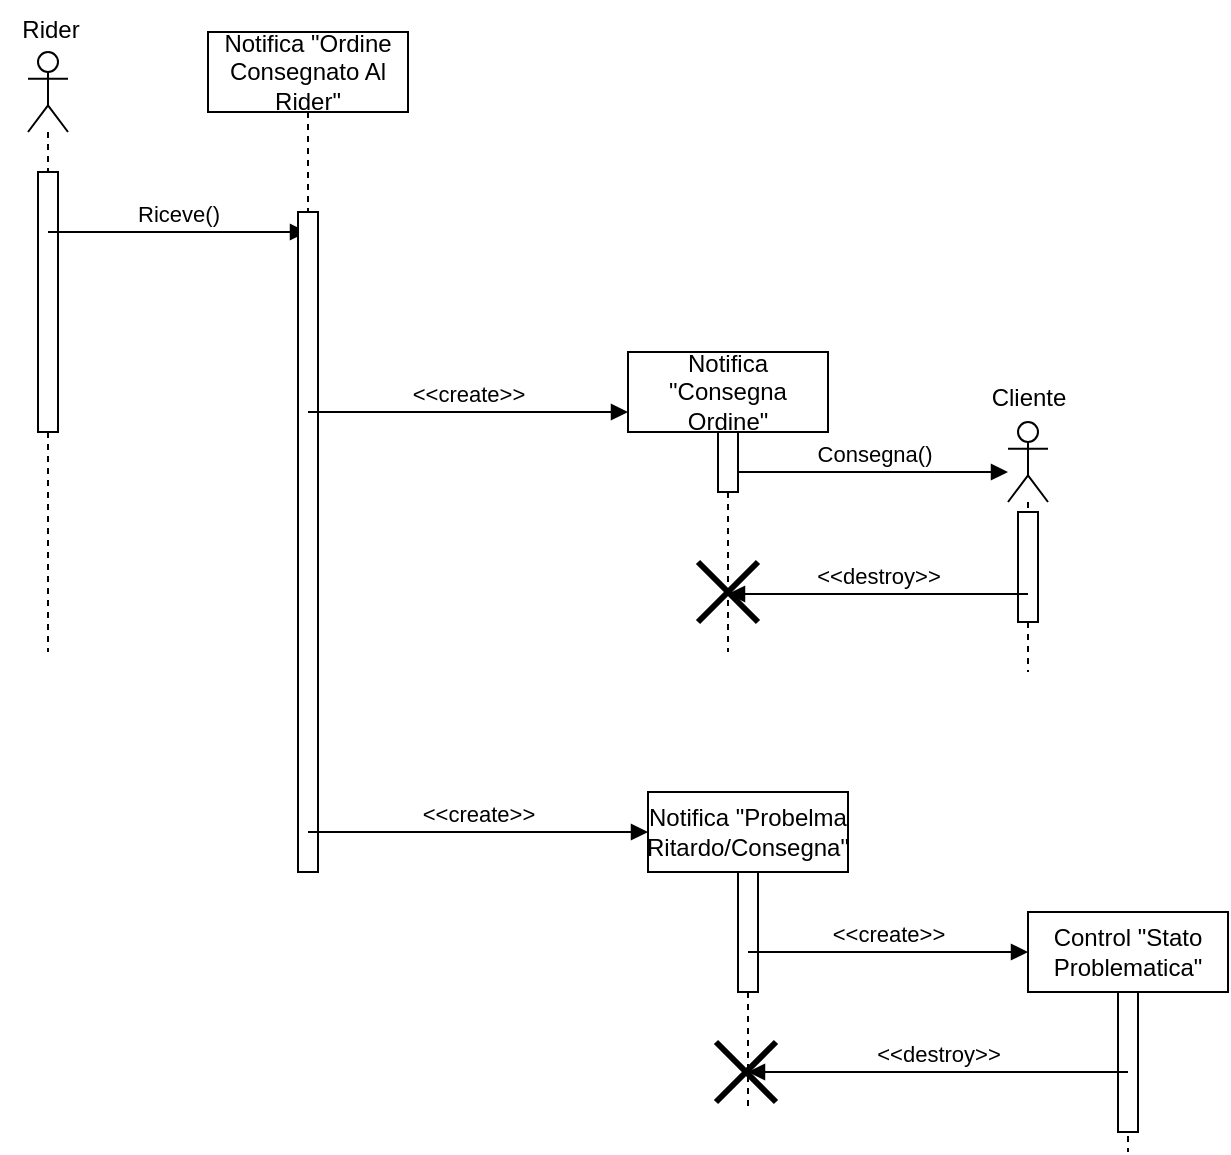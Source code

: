 <mxfile version="21.7.5" type="device">
  <diagram name="Pagina-1" id="SsYl7P7pGPsRIA3ntQwg">
    <mxGraphModel dx="1104" dy="516" grid="1" gridSize="10" guides="1" tooltips="1" connect="1" arrows="1" fold="1" page="1" pageScale="1" pageWidth="827" pageHeight="1169" math="0" shadow="0">
      <root>
        <mxCell id="0" />
        <mxCell id="1" parent="0" />
        <mxCell id="3QqCWY1nqPLb-5XydY6h-1" value="" style="shape=umlLifeline;perimeter=lifelinePerimeter;whiteSpace=wrap;html=1;container=1;dropTarget=0;collapsible=0;recursiveResize=0;outlineConnect=0;portConstraint=eastwest;newEdgeStyle={&quot;curved&quot;:0,&quot;rounded&quot;:0};participant=umlActor;" parent="1" vertex="1">
          <mxGeometry x="40" y="40" width="20" height="300" as="geometry" />
        </mxCell>
        <mxCell id="3QqCWY1nqPLb-5XydY6h-4" value="" style="html=1;points=[[0,0,0,0,5],[0,1,0,0,-5],[1,0,0,0,5],[1,1,0,0,-5]];perimeter=orthogonalPerimeter;outlineConnect=0;targetShapes=umlLifeline;portConstraint=eastwest;newEdgeStyle={&quot;curved&quot;:0,&quot;rounded&quot;:0};" parent="3QqCWY1nqPLb-5XydY6h-1" vertex="1">
          <mxGeometry x="5" y="60" width="10" height="130" as="geometry" />
        </mxCell>
        <mxCell id="3QqCWY1nqPLb-5XydY6h-3" value="Rider" style="text;html=1;align=center;verticalAlign=middle;resizable=0;points=[];autosize=1;strokeColor=none;fillColor=none;" parent="1" vertex="1">
          <mxGeometry x="26" y="14" width="50" height="30" as="geometry" />
        </mxCell>
        <mxCell id="3QqCWY1nqPLb-5XydY6h-5" value="Riceve()" style="html=1;verticalAlign=bottom;endArrow=block;curved=0;rounded=0;" parent="1" target="3QqCWY1nqPLb-5XydY6h-6" edge="1">
          <mxGeometry width="80" relative="1" as="geometry">
            <mxPoint x="50" y="130" as="sourcePoint" />
            <mxPoint x="130" y="130" as="targetPoint" />
          </mxGeometry>
        </mxCell>
        <mxCell id="3QqCWY1nqPLb-5XydY6h-6" value="Notifica &quot;Ordine Consegnato Al Rider&quot;" style="shape=umlLifeline;perimeter=lifelinePerimeter;whiteSpace=wrap;html=1;container=1;dropTarget=0;collapsible=0;recursiveResize=0;outlineConnect=0;portConstraint=eastwest;newEdgeStyle={&quot;curved&quot;:0,&quot;rounded&quot;:0};" parent="1" vertex="1">
          <mxGeometry x="130" y="30" width="100" height="420" as="geometry" />
        </mxCell>
        <mxCell id="VDj1YGgOSg1vTGKSH8Dw-1" value="" style="html=1;points=[[0,0,0,0,5],[0,1,0,0,-5],[1,0,0,0,5],[1,1,0,0,-5]];perimeter=orthogonalPerimeter;outlineConnect=0;targetShapes=umlLifeline;portConstraint=eastwest;newEdgeStyle={&quot;curved&quot;:0,&quot;rounded&quot;:0};" parent="3QqCWY1nqPLb-5XydY6h-6" vertex="1">
          <mxGeometry x="45" y="90" width="10" height="330" as="geometry" />
        </mxCell>
        <mxCell id="VDj1YGgOSg1vTGKSH8Dw-2" value="&amp;lt;&amp;lt;create&amp;gt;&amp;gt;" style="html=1;verticalAlign=bottom;endArrow=block;curved=0;rounded=0;" parent="1" edge="1">
          <mxGeometry width="80" relative="1" as="geometry">
            <mxPoint x="180" y="220" as="sourcePoint" />
            <mxPoint x="340" y="220" as="targetPoint" />
          </mxGeometry>
        </mxCell>
        <mxCell id="VDj1YGgOSg1vTGKSH8Dw-4" value="Notifica &quot;Consegna Ordine&quot;" style="shape=umlLifeline;perimeter=lifelinePerimeter;whiteSpace=wrap;html=1;container=1;dropTarget=0;collapsible=0;recursiveResize=0;outlineConnect=0;portConstraint=eastwest;newEdgeStyle={&quot;curved&quot;:0,&quot;rounded&quot;:0};" parent="1" vertex="1">
          <mxGeometry x="340" y="190" width="100" height="150" as="geometry" />
        </mxCell>
        <mxCell id="VDj1YGgOSg1vTGKSH8Dw-20" value="" style="shape=umlDestroy;whiteSpace=wrap;html=1;strokeWidth=3;targetShapes=umlLifeline;" parent="VDj1YGgOSg1vTGKSH8Dw-4" vertex="1">
          <mxGeometry x="35" y="105" width="30" height="30" as="geometry" />
        </mxCell>
        <mxCell id="VDj1YGgOSg1vTGKSH8Dw-5" value="" style="html=1;points=[[0,0,0,0,5],[0,1,0,0,-5],[1,0,0,0,5],[1,1,0,0,-5]];perimeter=orthogonalPerimeter;outlineConnect=0;targetShapes=umlLifeline;portConstraint=eastwest;newEdgeStyle={&quot;curved&quot;:0,&quot;rounded&quot;:0};" parent="1" vertex="1">
          <mxGeometry x="385" y="230" width="10" height="30" as="geometry" />
        </mxCell>
        <mxCell id="VDj1YGgOSg1vTGKSH8Dw-6" value="Consegna()" style="html=1;verticalAlign=bottom;endArrow=block;curved=0;rounded=0;" parent="1" edge="1">
          <mxGeometry width="80" relative="1" as="geometry">
            <mxPoint x="395" y="250" as="sourcePoint" />
            <mxPoint x="530" y="250" as="targetPoint" />
          </mxGeometry>
        </mxCell>
        <mxCell id="VDj1YGgOSg1vTGKSH8Dw-8" value="&amp;lt;&amp;lt;create&amp;gt;&amp;gt;" style="html=1;verticalAlign=bottom;endArrow=block;curved=0;rounded=0;" parent="1" edge="1">
          <mxGeometry width="80" relative="1" as="geometry">
            <mxPoint x="180" y="430" as="sourcePoint" />
            <mxPoint x="350" y="430" as="targetPoint" />
          </mxGeometry>
        </mxCell>
        <mxCell id="VDj1YGgOSg1vTGKSH8Dw-9" value="Notifica &quot;Probelma Ritardo/Consegna&quot;" style="shape=umlLifeline;perimeter=lifelinePerimeter;whiteSpace=wrap;html=1;container=1;dropTarget=0;collapsible=0;recursiveResize=0;outlineConnect=0;portConstraint=eastwest;newEdgeStyle={&quot;curved&quot;:0,&quot;rounded&quot;:0};" parent="1" vertex="1">
          <mxGeometry x="350" y="410" width="100" height="160" as="geometry" />
        </mxCell>
        <mxCell id="VDj1YGgOSg1vTGKSH8Dw-10" value="" style="html=1;points=[[0,0,0,0,5],[0,1,0,0,-5],[1,0,0,0,5],[1,1,0,0,-5]];perimeter=orthogonalPerimeter;outlineConnect=0;targetShapes=umlLifeline;portConstraint=eastwest;newEdgeStyle={&quot;curved&quot;:0,&quot;rounded&quot;:0};" parent="VDj1YGgOSg1vTGKSH8Dw-9" vertex="1">
          <mxGeometry x="45" y="40" width="10" height="60" as="geometry" />
        </mxCell>
        <mxCell id="VDj1YGgOSg1vTGKSH8Dw-15" value="" style="shape=umlDestroy;whiteSpace=wrap;html=1;strokeWidth=3;targetShapes=umlLifeline;" parent="VDj1YGgOSg1vTGKSH8Dw-9" vertex="1">
          <mxGeometry x="34" y="125" width="30" height="30" as="geometry" />
        </mxCell>
        <mxCell id="VDj1YGgOSg1vTGKSH8Dw-11" value="&amp;lt;&amp;lt;create&amp;gt;&amp;gt;" style="html=1;verticalAlign=bottom;endArrow=block;curved=0;rounded=0;" parent="1" edge="1">
          <mxGeometry width="80" relative="1" as="geometry">
            <mxPoint x="400" y="490" as="sourcePoint" />
            <mxPoint x="540" y="490" as="targetPoint" />
          </mxGeometry>
        </mxCell>
        <mxCell id="VDj1YGgOSg1vTGKSH8Dw-12" value="Control &quot;Stato Problematica&quot;" style="shape=umlLifeline;perimeter=lifelinePerimeter;whiteSpace=wrap;html=1;container=1;dropTarget=0;collapsible=0;recursiveResize=0;outlineConnect=0;portConstraint=eastwest;newEdgeStyle={&quot;curved&quot;:0,&quot;rounded&quot;:0};" parent="1" vertex="1">
          <mxGeometry x="540" y="470" width="100" height="120" as="geometry" />
        </mxCell>
        <mxCell id="VDj1YGgOSg1vTGKSH8Dw-13" value="" style="html=1;points=[[0,0,0,0,5],[0,1,0,0,-5],[1,0,0,0,5],[1,1,0,0,-5]];perimeter=orthogonalPerimeter;outlineConnect=0;targetShapes=umlLifeline;portConstraint=eastwest;newEdgeStyle={&quot;curved&quot;:0,&quot;rounded&quot;:0};" parent="VDj1YGgOSg1vTGKSH8Dw-12" vertex="1">
          <mxGeometry x="45" y="40" width="10" height="70" as="geometry" />
        </mxCell>
        <mxCell id="VDj1YGgOSg1vTGKSH8Dw-14" value="&amp;lt;&amp;lt;destroy&amp;gt;&amp;gt;" style="html=1;verticalAlign=bottom;endArrow=block;curved=0;rounded=0;" parent="1" target="VDj1YGgOSg1vTGKSH8Dw-9" edge="1">
          <mxGeometry width="80" relative="1" as="geometry">
            <mxPoint x="590" y="550" as="sourcePoint" />
            <mxPoint x="490" y="550" as="targetPoint" />
          </mxGeometry>
        </mxCell>
        <mxCell id="VDj1YGgOSg1vTGKSH8Dw-18" value="" style="shape=umlLifeline;perimeter=lifelinePerimeter;whiteSpace=wrap;html=1;container=1;dropTarget=0;collapsible=0;recursiveResize=0;outlineConnect=0;portConstraint=eastwest;newEdgeStyle={&quot;curved&quot;:0,&quot;rounded&quot;:0};participant=umlActor;" parent="1" vertex="1">
          <mxGeometry x="530" y="225" width="20" height="125" as="geometry" />
        </mxCell>
        <mxCell id="VDj1YGgOSg1vTGKSH8Dw-19" value="" style="html=1;points=[[0,0,0,0,5],[0,1,0,0,-5],[1,0,0,0,5],[1,1,0,0,-5]];perimeter=orthogonalPerimeter;outlineConnect=0;targetShapes=umlLifeline;portConstraint=eastwest;newEdgeStyle={&quot;curved&quot;:0,&quot;rounded&quot;:0};" parent="VDj1YGgOSg1vTGKSH8Dw-18" vertex="1">
          <mxGeometry x="5" y="45" width="10" height="55" as="geometry" />
        </mxCell>
        <mxCell id="VDj1YGgOSg1vTGKSH8Dw-21" value="&amp;lt;&amp;lt;destroy&amp;gt;&amp;gt;" style="html=1;verticalAlign=bottom;endArrow=block;curved=0;rounded=0;" parent="1" target="VDj1YGgOSg1vTGKSH8Dw-4" edge="1">
          <mxGeometry width="80" relative="1" as="geometry">
            <mxPoint x="540" y="311" as="sourcePoint" />
            <mxPoint x="480" y="310" as="targetPoint" />
          </mxGeometry>
        </mxCell>
        <mxCell id="FrVBo6N-MIzSiXDXxgYr-1" value="Cliente" style="text;html=1;align=center;verticalAlign=middle;resizable=0;points=[];autosize=1;strokeColor=none;fillColor=none;" vertex="1" parent="1">
          <mxGeometry x="510" y="198" width="60" height="30" as="geometry" />
        </mxCell>
      </root>
    </mxGraphModel>
  </diagram>
</mxfile>
